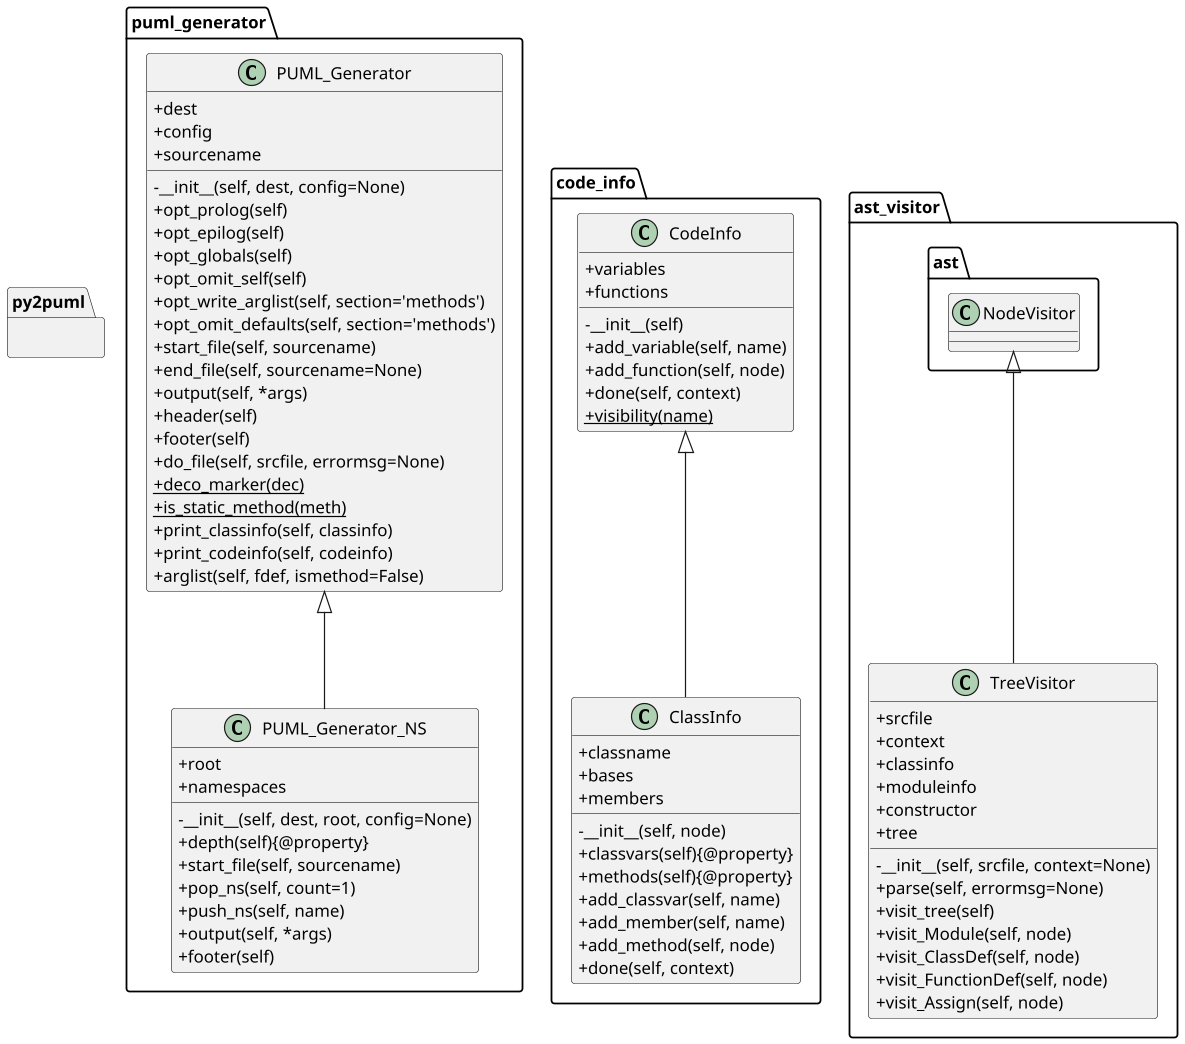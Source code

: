@startuml
skinparam monochrome false
skinparam classAttributeIconSize 0
' set namespaceSeparator none
scale 1.2

namespace py2puml {
}
namespace puml_generator {
  class PUML_Generator {
    +dest
    +config
    +sourcename
    -__init__(self, dest, config=None)
    +opt_prolog(self)
    +opt_epilog(self)
    +opt_globals(self)
    +opt_omit_self(self)
    +opt_write_arglist(self, section='methods')
    +opt_omit_defaults(self, section='methods')
    +start_file(self, sourcename)
    +end_file(self, sourcename=None)
    +output(self, *args)
    +header(self)
    +footer(self)
    +do_file(self, srcfile, errormsg=None)
    +deco_marker(dec){static}
    +is_static_method(meth){static}
    +print_classinfo(self, classinfo)
    +print_codeinfo(self, codeinfo)
    +arglist(self, fdef, ismethod=False)
  }

  PUML_Generator <|-- PUML_Generator_NS
  class PUML_Generator_NS {
    +root
    +namespaces
    -__init__(self, dest, root, config=None)
    +depth(self){@property}
    +start_file(self, sourcename)
    +pop_ns(self, count=1)
    +push_ns(self, name)
    +output(self, *args)
    +footer(self)
  }

}
namespace code_info {
  class CodeInfo {
    +variables
    +functions
    -__init__(self)
    +add_variable(self, name)
    +add_function(self, node)
    +done(self, context)
    +visibility(name){static}
  }

  CodeInfo <|-- ClassInfo
  class ClassInfo {
    +classname
    +bases
    +members
    -__init__(self, node)
    +classvars(self){@property}
    +methods(self){@property}
    +add_classvar(self, name)
    +add_member(self, name)
    +add_method(self, node)
    +done(self, context)
  }

}
namespace ast_visitor {
  ast.NodeVisitor <|-- TreeVisitor
  class TreeVisitor {
    +srcfile
    +context
    +classinfo
    +moduleinfo
    +constructor
    +tree
    -__init__(self, srcfile, context=None)
    +parse(self, errormsg=None)
    +visit_tree(self)
    +visit_Module(self, node)
    +visit_ClassDef(self, node)
    +visit_FunctionDef(self, node)
    +visit_Assign(self, node)
  }

}
@enduml
